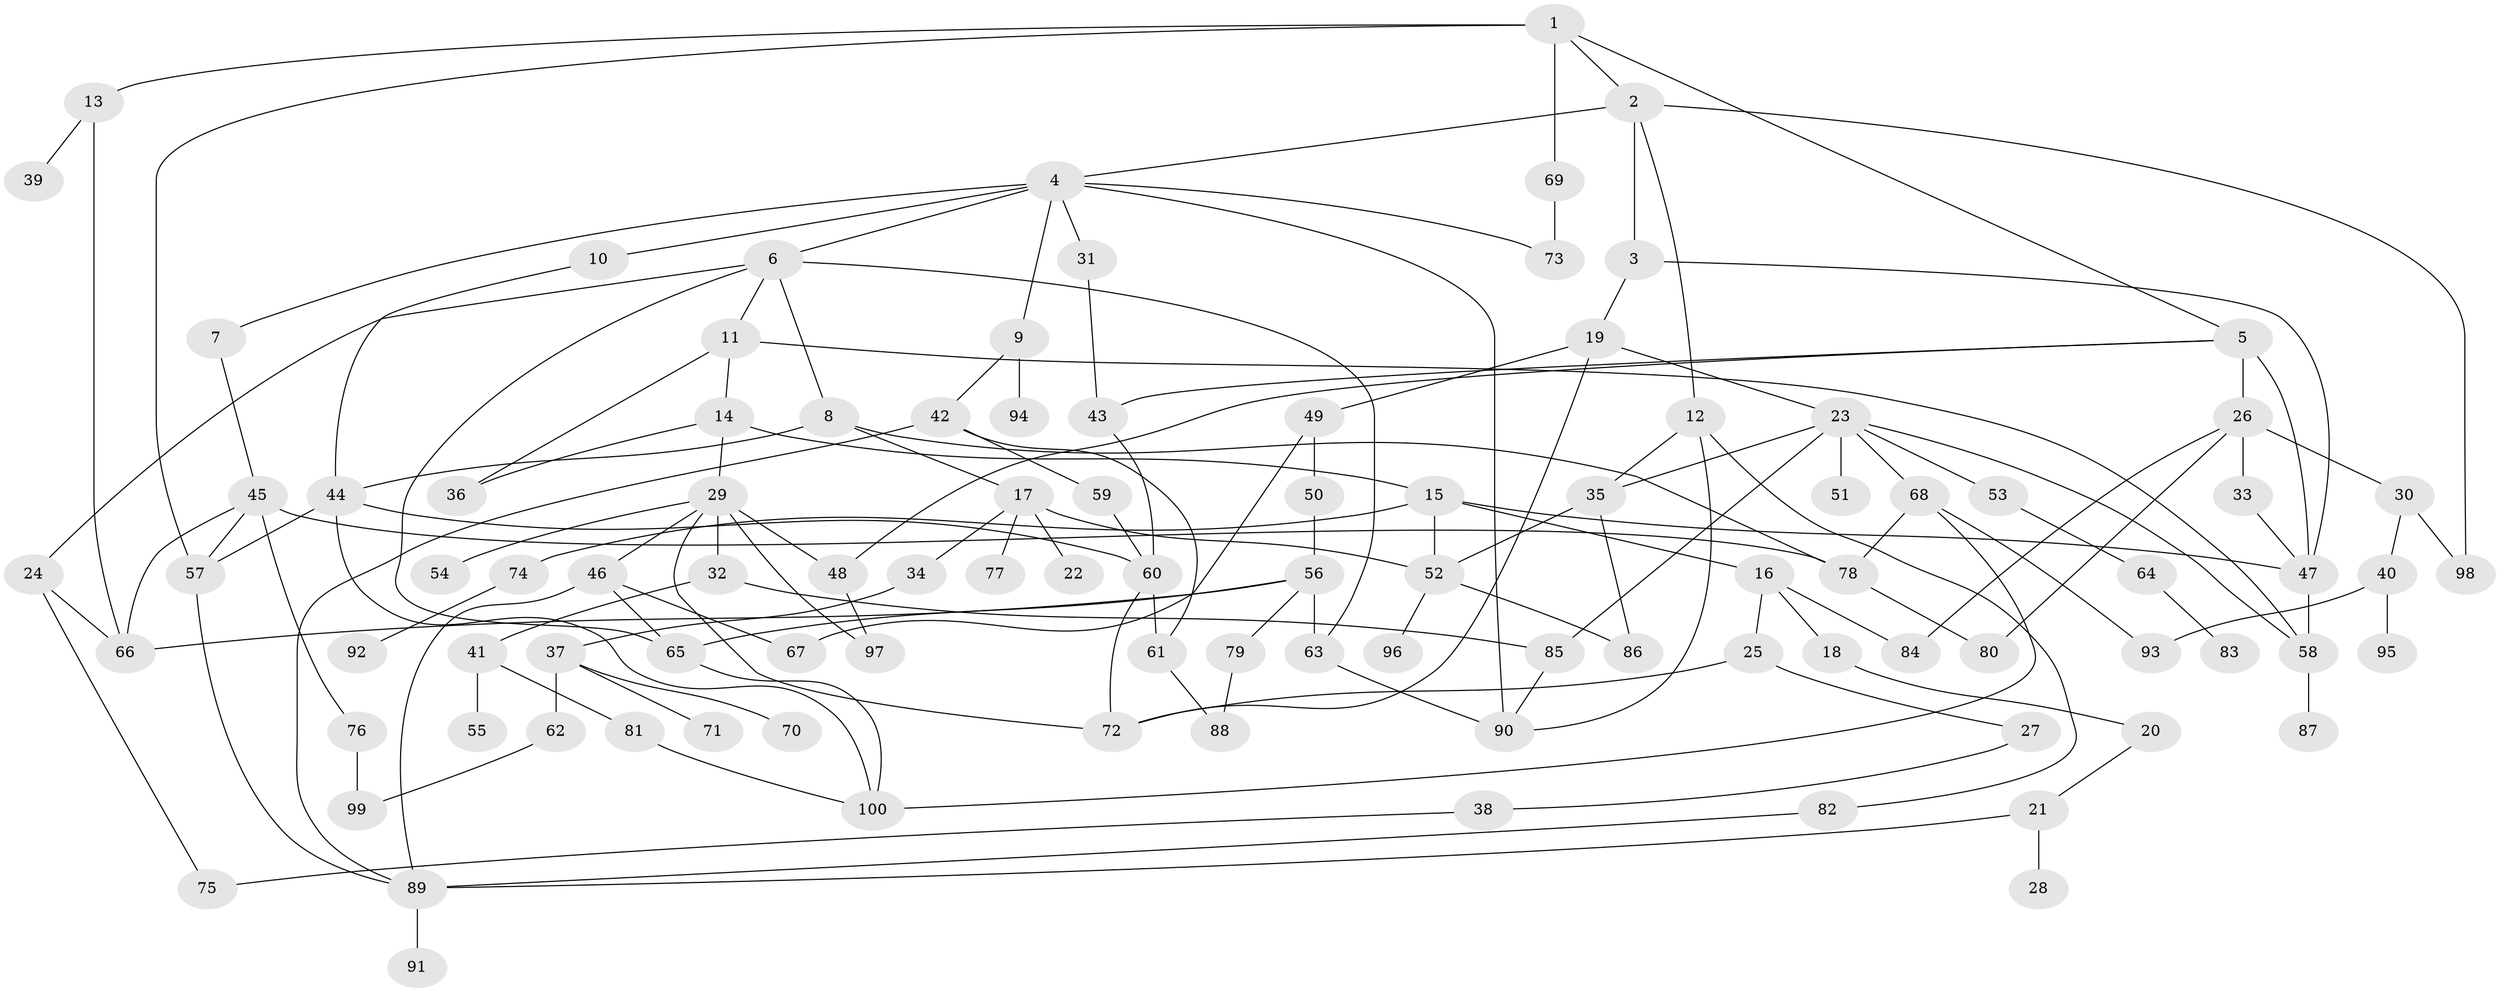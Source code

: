 // coarse degree distribution, {2: 0.3, 3: 0.14285714285714285, 5: 0.1, 6: 0.07142857142857142, 4: 0.12857142857142856, 1: 0.2, 7: 0.02857142857142857, 9: 0.014285714285714285, 10: 0.014285714285714285}
// Generated by graph-tools (version 1.1) at 2025/45/03/04/25 21:45:57]
// undirected, 100 vertices, 149 edges
graph export_dot {
graph [start="1"]
  node [color=gray90,style=filled];
  1;
  2;
  3;
  4;
  5;
  6;
  7;
  8;
  9;
  10;
  11;
  12;
  13;
  14;
  15;
  16;
  17;
  18;
  19;
  20;
  21;
  22;
  23;
  24;
  25;
  26;
  27;
  28;
  29;
  30;
  31;
  32;
  33;
  34;
  35;
  36;
  37;
  38;
  39;
  40;
  41;
  42;
  43;
  44;
  45;
  46;
  47;
  48;
  49;
  50;
  51;
  52;
  53;
  54;
  55;
  56;
  57;
  58;
  59;
  60;
  61;
  62;
  63;
  64;
  65;
  66;
  67;
  68;
  69;
  70;
  71;
  72;
  73;
  74;
  75;
  76;
  77;
  78;
  79;
  80;
  81;
  82;
  83;
  84;
  85;
  86;
  87;
  88;
  89;
  90;
  91;
  92;
  93;
  94;
  95;
  96;
  97;
  98;
  99;
  100;
  1 -- 2;
  1 -- 5;
  1 -- 13;
  1 -- 57;
  1 -- 69;
  2 -- 3;
  2 -- 4;
  2 -- 12;
  2 -- 98;
  3 -- 19;
  3 -- 47;
  4 -- 6;
  4 -- 7;
  4 -- 9;
  4 -- 10;
  4 -- 31;
  4 -- 90;
  4 -- 73;
  5 -- 26;
  5 -- 43;
  5 -- 48;
  5 -- 47;
  6 -- 8;
  6 -- 11;
  6 -- 24;
  6 -- 63;
  6 -- 65;
  7 -- 45;
  8 -- 17;
  8 -- 78;
  8 -- 44;
  9 -- 42;
  9 -- 94;
  10 -- 44;
  11 -- 14;
  11 -- 36;
  11 -- 58;
  12 -- 35;
  12 -- 82;
  12 -- 90;
  13 -- 39;
  13 -- 66;
  14 -- 15;
  14 -- 29;
  14 -- 36;
  15 -- 16;
  15 -- 74;
  15 -- 52;
  15 -- 47;
  16 -- 18;
  16 -- 25;
  16 -- 84;
  17 -- 22;
  17 -- 34;
  17 -- 52;
  17 -- 77;
  18 -- 20;
  19 -- 23;
  19 -- 49;
  19 -- 72;
  20 -- 21;
  21 -- 28;
  21 -- 89;
  23 -- 51;
  23 -- 53;
  23 -- 58;
  23 -- 68;
  23 -- 35;
  23 -- 85;
  24 -- 75;
  24 -- 66;
  25 -- 27;
  25 -- 72;
  26 -- 30;
  26 -- 33;
  26 -- 80;
  26 -- 84;
  27 -- 38;
  29 -- 32;
  29 -- 46;
  29 -- 54;
  29 -- 97;
  29 -- 48;
  29 -- 72;
  30 -- 40;
  30 -- 98;
  31 -- 43;
  32 -- 41;
  32 -- 85;
  33 -- 47;
  34 -- 37;
  35 -- 86;
  35 -- 52;
  37 -- 62;
  37 -- 70;
  37 -- 71;
  38 -- 75;
  40 -- 93;
  40 -- 95;
  41 -- 55;
  41 -- 81;
  42 -- 59;
  42 -- 61;
  42 -- 89;
  43 -- 60;
  44 -- 60;
  44 -- 100;
  44 -- 57;
  45 -- 66;
  45 -- 76;
  45 -- 78;
  45 -- 57;
  46 -- 67;
  46 -- 89;
  46 -- 65;
  47 -- 58;
  48 -- 97;
  49 -- 50;
  49 -- 67;
  50 -- 56;
  52 -- 96;
  52 -- 86;
  53 -- 64;
  56 -- 79;
  56 -- 66;
  56 -- 65;
  56 -- 63;
  57 -- 89;
  58 -- 87;
  59 -- 60;
  60 -- 61;
  60 -- 72;
  61 -- 88;
  62 -- 99;
  63 -- 90;
  64 -- 83;
  65 -- 100;
  68 -- 93;
  68 -- 78;
  68 -- 100;
  69 -- 73;
  74 -- 92;
  76 -- 99;
  78 -- 80;
  79 -- 88;
  81 -- 100;
  82 -- 89;
  85 -- 90;
  89 -- 91;
}

